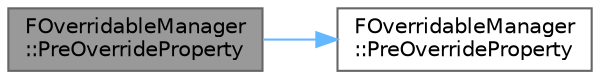 digraph "FOverridableManager::PreOverrideProperty"
{
 // INTERACTIVE_SVG=YES
 // LATEX_PDF_SIZE
  bgcolor="transparent";
  edge [fontname=Helvetica,fontsize=10,labelfontname=Helvetica,labelfontsize=10];
  node [fontname=Helvetica,fontsize=10,shape=box,height=0.2,width=0.4];
  rankdir="LR";
  Node1 [id="Node000001",label="FOverridableManager\l::PreOverrideProperty",height=0.2,width=0.4,color="gray40", fillcolor="grey60", style="filled", fontcolor="black",tooltip="To be called prior to override a property of the specified object Note: Supports object that does not..."];
  Node1 -> Node2 [id="edge1_Node000001_Node000002",color="steelblue1",style="solid",tooltip=" "];
  Node2 [id="Node000002",label="FOverridableManager\l::PreOverrideProperty",height=0.2,width=0.4,color="grey40", fillcolor="white", style="filled",URL="$db/df3/classFOverridableManager.html#a02bd2330acabc9dbd0ca894da5cfac53",tooltip="To be called prior to override a property of the specified object Note: Supports object that does not..."];
}
